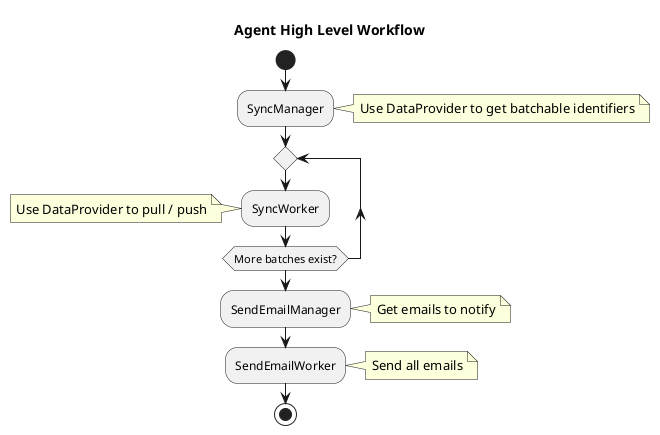 @startuml

title Agent High Level Workflow

start

:SyncManager;
note right: Use DataProvider to get batchable identifiers
repeat 
    :SyncWorker;
    note left: Use DataProvider to pull / push
repeat while (More batches exist?)
:SendEmailManager;
note right: Get emails to notify
:SendEmailWorker;
note right: Send all emails

stop

@enduml